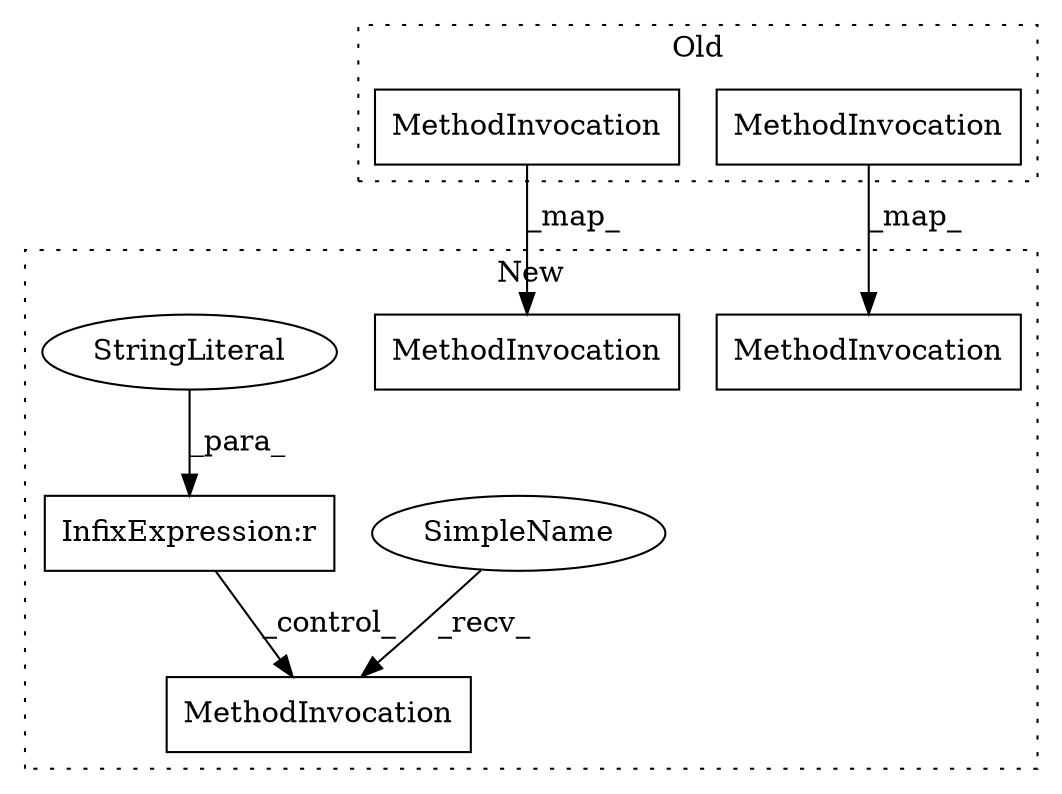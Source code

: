 digraph G {
subgraph cluster0 {
4 [label="MethodInvocation" a="32" s="18798" l="27" shape="box"];
5 [label="MethodInvocation" a="32" s="18760" l="27" shape="box"];
label = "Old";
style="dotted";
}
subgraph cluster1 {
1 [label="MethodInvocation" a="32" s="18664" l="26" shape="box"];
2 [label="MethodInvocation" a="32" s="19153" l="28" shape="box"];
3 [label="MethodInvocation" a="32" s="18852" l="27" shape="box"];
6 [label="SimpleName" a="42" s="19146" l="6" shape="ellipse"];
7 [label="StringLiteral" a="45" s="19100" l="4" shape="ellipse"];
8 [label="InfixExpression:r" a="27" s="19096" l="4" shape="box"];
label = "New";
style="dotted";
}
4 -> 3 [label="_map_"];
5 -> 1 [label="_map_"];
6 -> 2 [label="_recv_"];
7 -> 8 [label="_para_"];
8 -> 2 [label="_control_"];
}